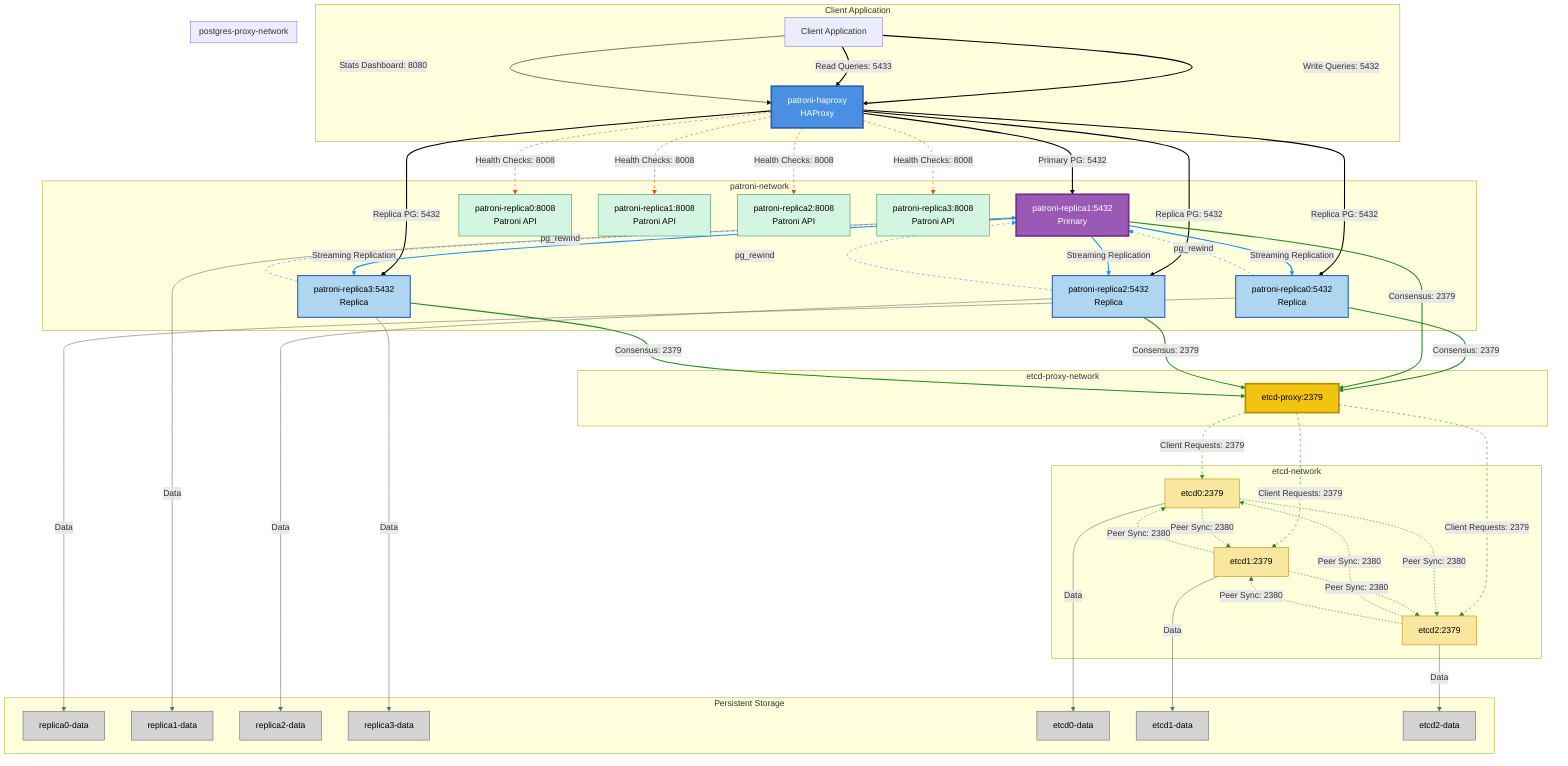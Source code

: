 %% Patroni PostgreSQL Cluster Diagram
%% This diagram illustrates the architecture of a Patroni-managed PostgreSQL high-availability cluster
%% as defined in patroni.yml. It includes HAProxy for load balancing, four Patroni nodes (one primary,
%% three replicas), an Etcd proxy, and a three-node Etcd cluster for consensus. Network boundaries
%% and persistent storage are also depicted.

graph TD
    %% Client Application
    subgraph ClientApp[Client Application]
        App[Client Application] -->|Write Queries: 5432|HP[patroni-haproxy<br>HAProxy]
        App -->|Read Queries: 5433|HP
        App -->|Stats Dashboard: 8080|HP
    end

    %% Postgres Proxy Network (External Access)
    subgraph PostgresProxyNetwork[postgres-proxy-network]
        HP
    end

    %% Patroni Network (PostgreSQL and API Communication)
    subgraph PatroniNetwork[patroni-network]
        HP -->|Primary PG: 5432|PR1[patroni-replica1:5432<br>Primary]
        HP -->|Replica PG: 5432|PR0[patroni-replica0:5432<br>Replica]
        HP -->|Replica PG: 5432|PR2[patroni-replica2:5432<br>Replica]
        HP -->|Replica PG: 5432|PR3[patroni-replica3:5432<br>Replica]
        HP -->|Health Checks: 8008|PR0API[patroni-replica0:8008<br>Patroni API]
        HP -->|Health Checks: 8008|PR1API[patroni-replica1:8008<br>Patroni API]
        HP -->|Health Checks: 8008|PR2API[patroni-replica2:8008<br>Patroni API]
        HP -->|Health Checks: 8008|PR3API[patroni-replica3:8008<br>Patroni API]

        %% Streaming Replication and pg_rewind
        PR1 -->|Streaming Replication|PR0
        PR1 -->|Streaming Replication|PR2
        PR1 -->|Streaming Replication|PR3
        PR0 -->|pg_rewind|PR1
        PR2 -->|pg_rewind|PR1
        PR3 -->|pg_rewind|PR1
    end

    %% Etcd Proxy Network (Patroni to Etcd Communication)
    subgraph EtcdProxyNetwork[etcd-proxy-network]
        PR0 -->|Consensus: 2379|EP[etcd-proxy:2379]
        PR1 -->|Consensus: 2379|EP
        PR2 -->|Consensus: 2379|EP
        PR3 -->|Consensus: 2379|EP
    end

    %% Etcd Network (Etcd Cluster Communication)
    subgraph EtcdNetwork[etcd-network]
        EP -->|Client Requests: 2379|E0[etcd0:2379]
        EP -->|Client Requests: 2379|E1[etcd1:2379]
        EP -->|Client Requests: 2379|E2[etcd2:2379]
        E0 -->|Peer Sync: 2380|E1
        E0 -->|Peer Sync: 2380|E2
        E1 -->|Peer Sync: 2380|E0
        E1 -->|Peer Sync: 2380|E2
        E2 -->|Peer Sync: 2380|E0
        E2 -->|Peer Sync: 2380|E1
    end

    %% Persistent Storage
    subgraph PersistentStorage[Persistent Storage]
        PR0 -->|Data|RD0[replica0-data]
        PR1 -->|Data|RD1[replica1-data]
        PR2 -->|Data|RD2[replica2-data]
        PR3 -->|Data|RD3[replica3-data]
        E0 -->|Data|ED0[etcd0-data]
        E1 -->|Data|ED1[etcd1-data]
        E2 -->|Data|ED2[etcd2-data]
    end

    %% Styling for Visual Appeal
    style HP fill:#4A90E2,stroke:#2F5DAA,stroke-width:3px,color:#FFF
    style PR1 fill:#9B59B6,stroke:#6F2E8A,stroke-width:3px,color:#FFF
    style PR0 fill:#AED6F1,stroke:#2F5DAA,stroke-width:2px,color:#000
    style PR2 fill:#AED6F1,stroke:#2F5DAA,stroke-width:2px,color:#000
    style PR3 fill:#AED6F1,stroke:#2F5DAA,stroke-width:2px,color:#000
    style PR0API fill:#D5F5E3,stroke:#2E8B57,stroke-width:1px,color:#000
    style PR1API fill:#D5F5E3,stroke:#2E8B57,stroke-width:1px,color:#000
    style PR2API fill:#D5F5E3,stroke:#2E8B57,stroke-width:1px,color:#000
    style PR3API fill:#D5F5E3,stroke:#2E8B57,stroke-width:1px,color:#000
    style EP fill:#F1C40F,stroke:#B58900,stroke-width:3px,color:#000
    style E0 fill:#F9E79F,stroke:#B58900,stroke-width:1px,color:#000
    style E1 fill:#F9E79F,stroke:#B58900,stroke-width:1px,color:#000
    style E2 fill:#F9E79F,stroke:#B58900,stroke-width:1px,color:#000
    style RD0 fill:#D3D3D3,stroke:#666,stroke-width:1px,color:#000
    style RD1 fill:#D3D3D3,stroke:#666,stroke-width:1px,color:#000
    style RD2 fill:#D3D3D3,stroke:#666,stroke-width:1px,color:#000
    style RD3 fill:#D3D3D3,stroke:#666,stroke-width:1px,color:#000
    style ED0 fill:#D3D3D3,stroke:#666,stroke-width:1px,color:#000
    style ED1 fill:#D3D3D3,stroke:#666,stroke-width:1px,color Old:#D3D3D3,stroke:#666,stroke-width:1px,color:#000
    style ED2 fill:#D3D3D3,stroke:#666,stroke-width:1px,color:#000

    %% Link Styling for Clarity
    %% Client to HAProxy
    linkStyle 0,1 stroke:#000,stroke-width:2px
    %% Stats dashboard
    linkStyle 2 stroke:#000,stroke-width:1px
    %% HAProxy to PG ports
    linkStyle 3,4,5,6 stroke:#000,stroke-width:2px
    %% Health checks
    linkStyle 7,8,9,10 stroke:#FF4500,stroke-width:1px,stroke-dasharray:5
     %% Streaming replication
    linkStyle 11,12,13 stroke:#1E90FF,stroke-width:2px
    %% pg_rewind
    linkStyle 14,15,16 stroke:#1E90FF,stroke-width:1px,stroke-dasharray:5
    %% Consensus to Etcd proxy
    linkStyle 17,18,19,20 stroke:#228B22,stroke-width:2px
    %% Etcd client requests
    linkStyle 21,22,23 stroke:#228B22,stroke-width:1px,stroke-dasharray:5
    %% Etcd peer sync
    linkStyle 24,25,26,27,28,29 stroke:#228B22,stroke-width:1px,stroke-dasharray:3
    %% Data volumes
    linkStyle 30,31,32,33,34,35,36 stroke:#666,stroke-width:1px

    %% Annotations for Detailed Documentation
%%    note right of HP: HAProxy (`patroni-haproxy`) routes write queries to the primary PostgreSQL node (port 5432) and read queries to healthy replicas (port 5433). It performs health checks via Patroni REST API (port 8008, /leader for primary, /replica for read-only) to determine node roles and health. Stats dashboard available at port 8080.
%%    note right of PR1: The PostgreSQL primary (`patroni-replica1`) handles write operations and replicates data to replicas via streaming replication. Patroni manages failover, promoting a healthy replica to primary if needed.
%%    note right of PR0: PostgreSQL replicas (`patroni-replica0`, `patroni-replica2`, `patroni-replica3`) serve read-only queries and receive data from the primary via streaming replication. Patroni uses `pg_rewind` to resync demoted primaries or lagging replicas.
%%    note right of EP: The Etcd proxy (`etcd-proxy:2379`) provides a stable endpoint for Patroni nodes to access the Etcd cluster, simplifying consensus communication.
%%    note right of E0: Etcd nodes (`etcd0`, `etcd1`, `etcd2`) form a distributed consensus cluster, maintaining Patroni cluster state (leader election, member list). Three nodes ensure quorum and prevent split-brain scenarios.
%%    note right of RD0: Persistent storage volumes (`replica0-data`, `replica1-data`, `replica2-data`, `replica3-data`, `etcd0-data`, `etcd1-data`, `etcd2-data`) store PostgreSQL and Etcd data for durability.
%%    note right of PostgresProxyNetwork: The `postgres-proxy-network` exposes HAProxy to external clients for PostgreSQL and stats access.
%%    note right of PatroniNetwork: The `patroni-network` enables communication between HAProxy and Patroni nodes for PostgreSQL (5432) and API (8008) traffic.
%%    note right of EtcdProxyNetwork: The `etcd-proxy-network` connects Patroni nodes to the Etcd proxy for consensus.
%%    note right of EtcdNetwork: The `etcd-network` isolates Etcd nodes for secure peer synchronization (port 2380).